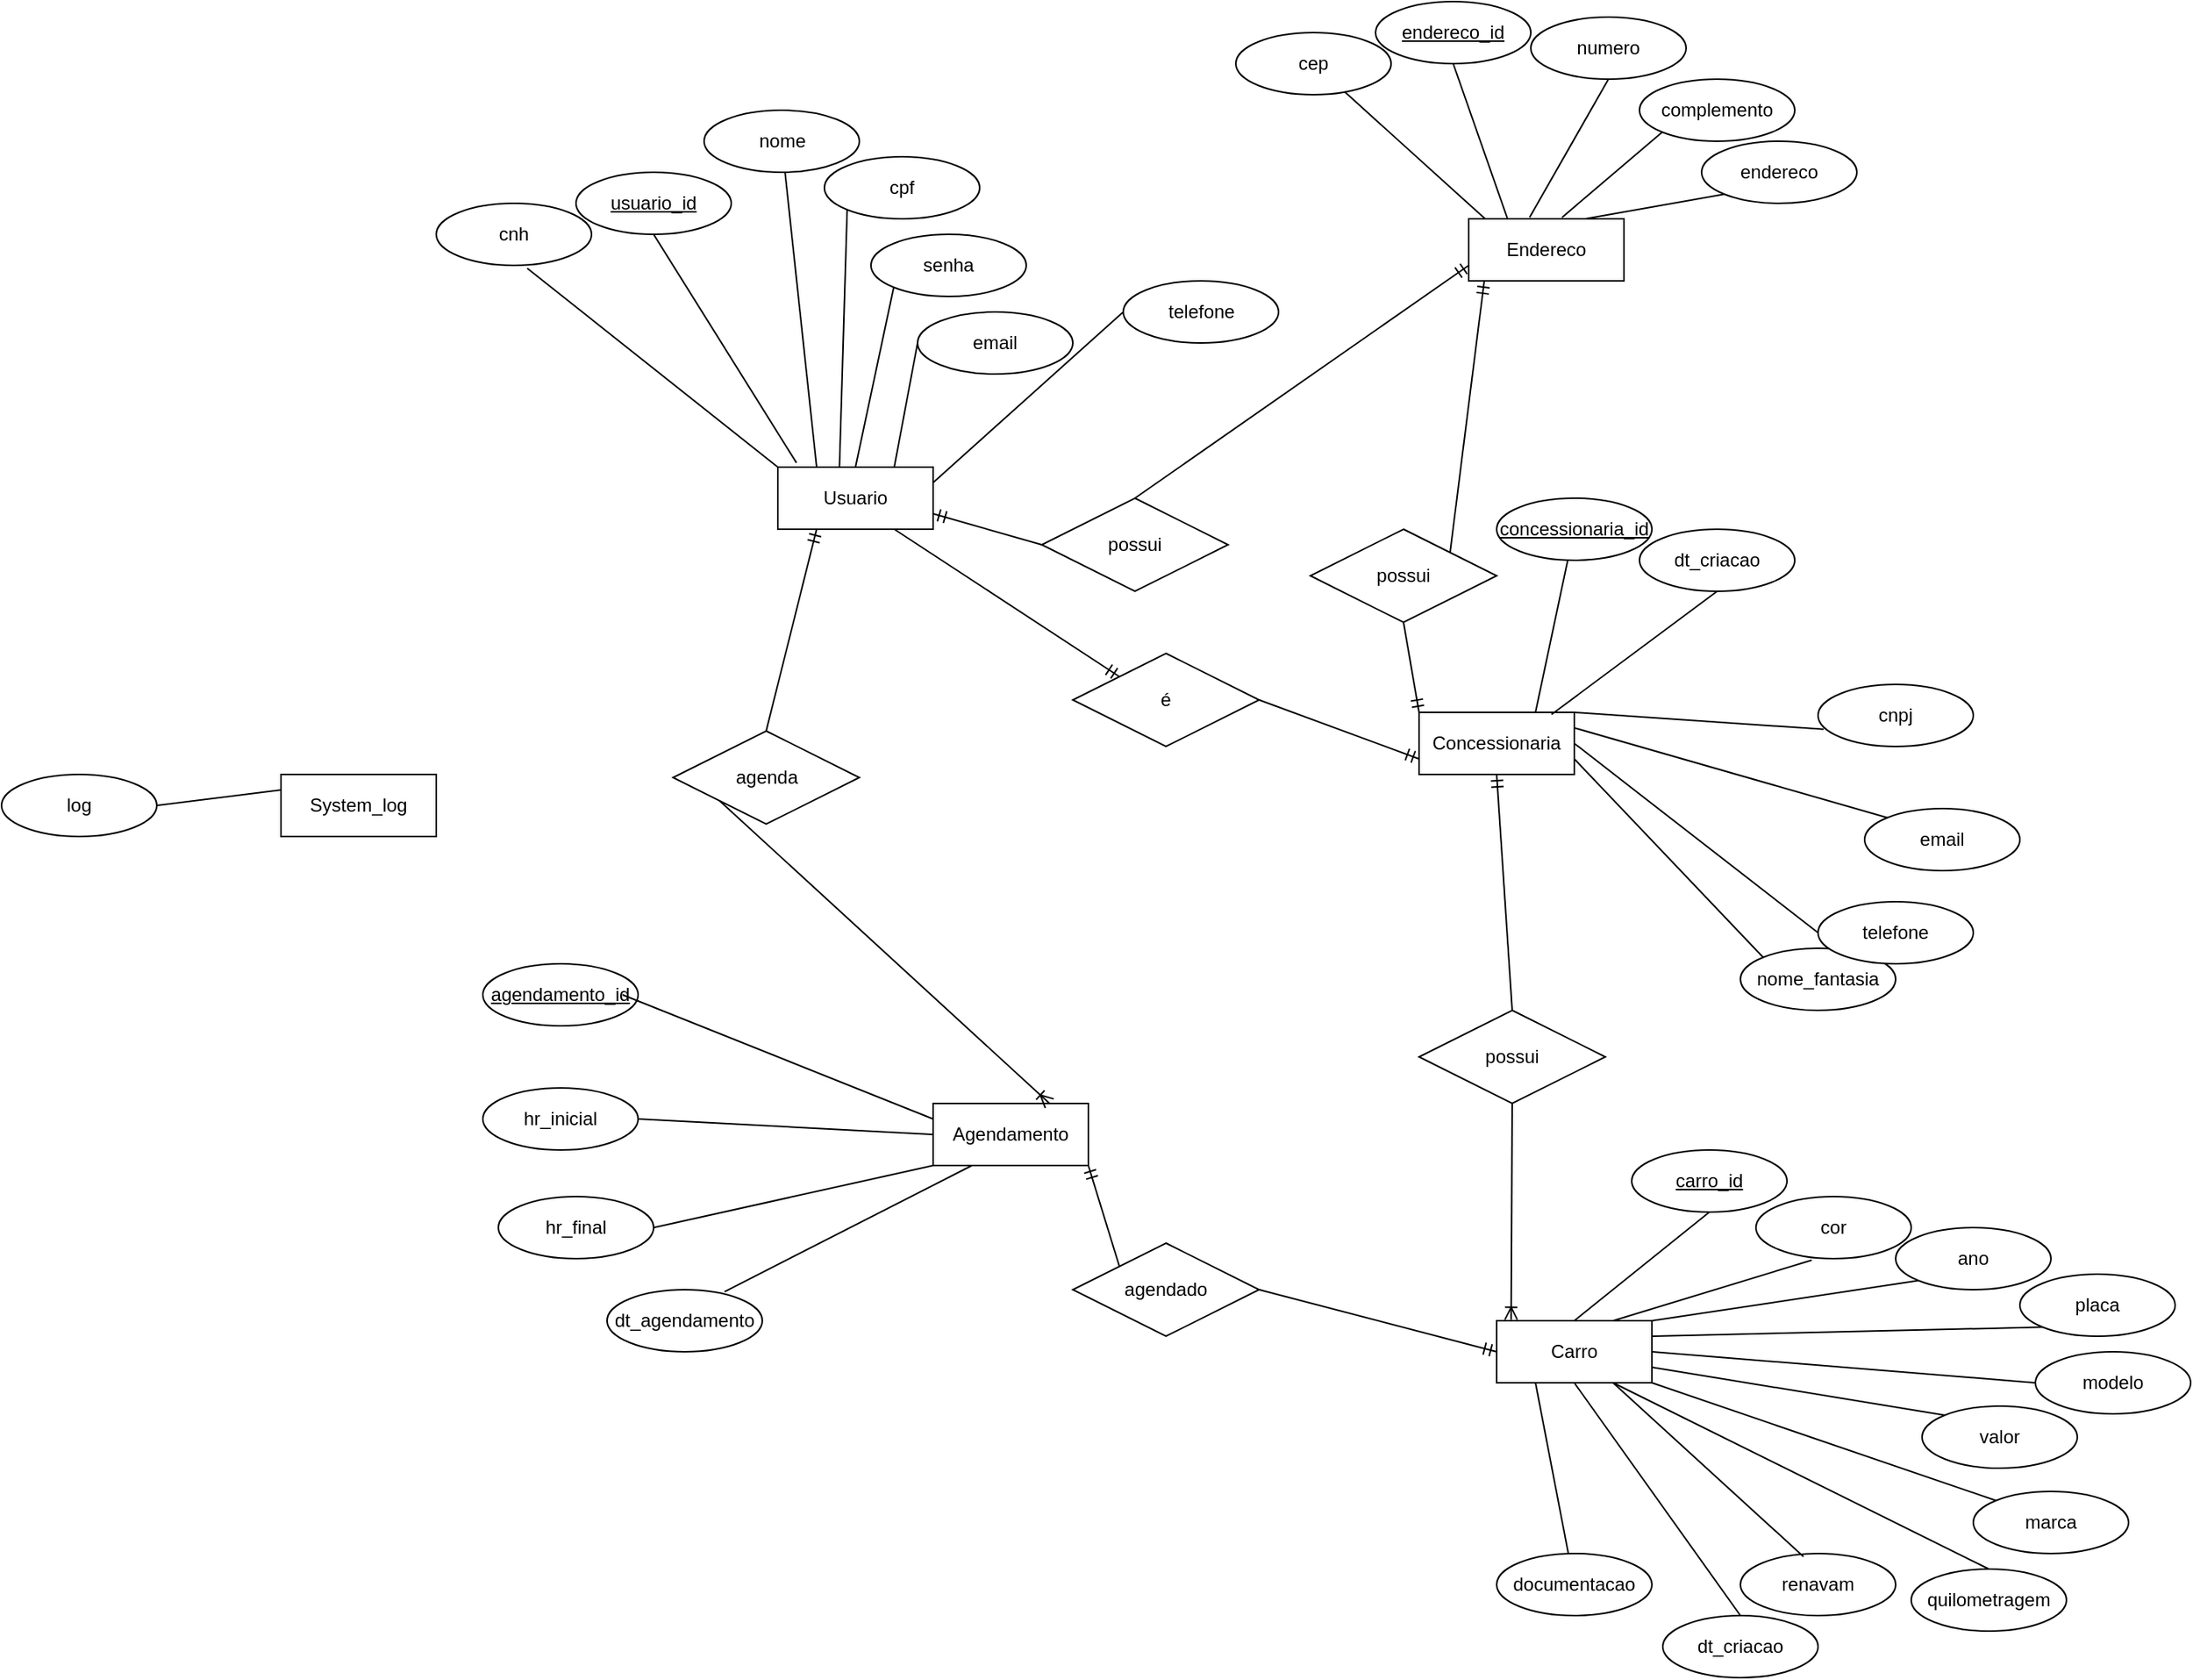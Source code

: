 <mxfile version="20.6.0" type="device"><diagram id="R2lEEEUBdFMjLlhIrx00" name="Page-1"><mxGraphModel dx="1585" dy="468" grid="1" gridSize="10" guides="1" tooltips="1" connect="1" arrows="1" fold="1" page="1" pageScale="1" pageWidth="850" pageHeight="1100" math="0" shadow="0" extFonts="Permanent Marker^https://fonts.googleapis.com/css?family=Permanent+Marker"><root><mxCell id="0"/><mxCell id="1" parent="0"/><mxCell id="4jrEsffcWYdjDe-L3MIF-4" value="endereco_id" style="ellipse;whiteSpace=wrap;html=1;align=center;fontStyle=4;" parent="1" vertex="1"><mxGeometry x="315" y="20" width="100" height="40" as="geometry"/></mxCell><mxCell id="4jrEsffcWYdjDe-L3MIF-5" value="Endereco" style="whiteSpace=wrap;html=1;align=center;" parent="1" vertex="1"><mxGeometry x="375" y="160" width="100" height="40" as="geometry"/></mxCell><mxCell id="4jrEsffcWYdjDe-L3MIF-6" value="log" style="ellipse;whiteSpace=wrap;html=1;align=center;" parent="1" vertex="1"><mxGeometry x="-570" y="518" width="100" height="40" as="geometry"/></mxCell><mxCell id="4jrEsffcWYdjDe-L3MIF-7" value="endereco" style="ellipse;whiteSpace=wrap;html=1;align=center;" parent="1" vertex="1"><mxGeometry x="525" y="110" width="100" height="40" as="geometry"/></mxCell><mxCell id="4jrEsffcWYdjDe-L3MIF-8" value="complemento" style="ellipse;whiteSpace=wrap;html=1;align=center;" parent="1" vertex="1"><mxGeometry x="485" y="70" width="100" height="40" as="geometry"/></mxCell><mxCell id="4jrEsffcWYdjDe-L3MIF-9" value="numero" style="ellipse;whiteSpace=wrap;html=1;align=center;" parent="1" vertex="1"><mxGeometry x="415" y="30" width="100" height="40" as="geometry"/></mxCell><mxCell id="4jrEsffcWYdjDe-L3MIF-10" value="cep" style="ellipse;whiteSpace=wrap;html=1;align=center;" parent="1" vertex="1"><mxGeometry x="225" y="40" width="100" height="40" as="geometry"/></mxCell><mxCell id="4jrEsffcWYdjDe-L3MIF-14" value="Concessionaria" style="whiteSpace=wrap;html=1;align=center;" parent="1" vertex="1"><mxGeometry x="343" y="478" width="100" height="40" as="geometry"/></mxCell><mxCell id="4jrEsffcWYdjDe-L3MIF-15" value="Usuario" style="whiteSpace=wrap;html=1;align=center;" parent="1" vertex="1"><mxGeometry x="-70" y="320" width="100" height="40" as="geometry"/></mxCell><mxCell id="4jrEsffcWYdjDe-L3MIF-16" value="System_log" style="whiteSpace=wrap;html=1;align=center;" parent="1" vertex="1"><mxGeometry x="-390" y="518" width="100" height="40" as="geometry"/></mxCell><mxCell id="4jrEsffcWYdjDe-L3MIF-18" value="cnpj" style="ellipse;whiteSpace=wrap;html=1;align=center;" parent="1" vertex="1"><mxGeometry x="600" y="460" width="100" height="40" as="geometry"/></mxCell><mxCell id="4jrEsffcWYdjDe-L3MIF-19" value="dt_criacao" style="ellipse;whiteSpace=wrap;html=1;align=center;" parent="1" vertex="1"><mxGeometry x="485" y="360" width="100" height="40" as="geometry"/></mxCell><mxCell id="4jrEsffcWYdjDe-L3MIF-20" value="nome" style="ellipse;whiteSpace=wrap;html=1;align=center;" parent="1" vertex="1"><mxGeometry x="-117.5" y="90" width="100" height="40" as="geometry"/></mxCell><mxCell id="4jrEsffcWYdjDe-L3MIF-21" value="cpf" style="ellipse;whiteSpace=wrap;html=1;align=center;" parent="1" vertex="1"><mxGeometry x="-40" y="120" width="100" height="40" as="geometry"/></mxCell><mxCell id="4jrEsffcWYdjDe-L3MIF-22" value="cnh" style="ellipse;whiteSpace=wrap;html=1;align=center;" parent="1" vertex="1"><mxGeometry x="-290" y="150" width="100" height="40" as="geometry"/></mxCell><mxCell id="4jrEsffcWYdjDe-L3MIF-23" value="email" style="ellipse;whiteSpace=wrap;html=1;align=center;" parent="1" vertex="1"><mxGeometry x="20" y="220" width="100" height="40" as="geometry"/></mxCell><mxCell id="4jrEsffcWYdjDe-L3MIF-24" value="telefone" style="ellipse;whiteSpace=wrap;html=1;align=center;" parent="1" vertex="1"><mxGeometry x="152.5" y="200" width="100" height="40" as="geometry"/></mxCell><mxCell id="4jrEsffcWYdjDe-L3MIF-25" value="usuario_id" style="ellipse;whiteSpace=wrap;html=1;align=center;fontStyle=4;" parent="1" vertex="1"><mxGeometry x="-200" y="130" width="100" height="40" as="geometry"/></mxCell><mxCell id="4jrEsffcWYdjDe-L3MIF-26" value="senha" style="ellipse;whiteSpace=wrap;html=1;align=center;" parent="1" vertex="1"><mxGeometry x="-10" y="170" width="100" height="40" as="geometry"/></mxCell><mxCell id="4jrEsffcWYdjDe-L3MIF-27" value="concessionaria_id" style="ellipse;whiteSpace=wrap;html=1;align=center;fontStyle=4;" parent="1" vertex="1"><mxGeometry x="393" y="340" width="100" height="40" as="geometry"/></mxCell><mxCell id="4jrEsffcWYdjDe-L3MIF-28" value="email" style="ellipse;whiteSpace=wrap;html=1;align=center;" parent="1" vertex="1"><mxGeometry x="630" y="540" width="100" height="40" as="geometry"/></mxCell><mxCell id="4jrEsffcWYdjDe-L3MIF-29" value="nome_fantasia" style="ellipse;whiteSpace=wrap;html=1;align=center;" parent="1" vertex="1"><mxGeometry x="550" y="630" width="100" height="40" as="geometry"/></mxCell><mxCell id="4jrEsffcWYdjDe-L3MIF-30" value="telefone" style="ellipse;whiteSpace=wrap;html=1;align=center;" parent="1" vertex="1"><mxGeometry x="600" y="600" width="100" height="40" as="geometry"/></mxCell><mxCell id="4jrEsffcWYdjDe-L3MIF-31" value="Agendamento" style="whiteSpace=wrap;html=1;align=center;" parent="1" vertex="1"><mxGeometry x="30" y="730" width="100" height="40" as="geometry"/></mxCell><mxCell id="4jrEsffcWYdjDe-L3MIF-32" value="Carro" style="whiteSpace=wrap;html=1;align=center;" parent="1" vertex="1"><mxGeometry x="393" y="870" width="100" height="40" as="geometry"/></mxCell><mxCell id="4jrEsffcWYdjDe-L3MIF-33" value="carro_id" style="ellipse;whiteSpace=wrap;html=1;align=center;fontStyle=4;" parent="1" vertex="1"><mxGeometry x="480" y="760" width="100" height="40" as="geometry"/></mxCell><mxCell id="4jrEsffcWYdjDe-L3MIF-34" value="modelo" style="ellipse;whiteSpace=wrap;html=1;align=center;" parent="1" vertex="1"><mxGeometry x="740" y="890" width="100" height="40" as="geometry"/></mxCell><mxCell id="4jrEsffcWYdjDe-L3MIF-35" value="cor" style="ellipse;whiteSpace=wrap;html=1;align=center;" parent="1" vertex="1"><mxGeometry x="560" y="790" width="100" height="40" as="geometry"/></mxCell><mxCell id="4jrEsffcWYdjDe-L3MIF-36" value="dt_criacao" style="ellipse;whiteSpace=wrap;html=1;align=center;" parent="1" vertex="1"><mxGeometry x="500" y="1060" width="100" height="40" as="geometry"/></mxCell><mxCell id="4jrEsffcWYdjDe-L3MIF-37" value="ano" style="ellipse;whiteSpace=wrap;html=1;align=center;" parent="1" vertex="1"><mxGeometry x="650" y="810" width="100" height="40" as="geometry"/></mxCell><mxCell id="4jrEsffcWYdjDe-L3MIF-38" value="documentacao" style="ellipse;whiteSpace=wrap;html=1;align=center;" parent="1" vertex="1"><mxGeometry x="393" y="1020" width="100" height="40" as="geometry"/></mxCell><mxCell id="4jrEsffcWYdjDe-L3MIF-39" value="marca" style="ellipse;whiteSpace=wrap;html=1;align=center;" parent="1" vertex="1"><mxGeometry x="700" y="980" width="100" height="40" as="geometry"/></mxCell><mxCell id="4jrEsffcWYdjDe-L3MIF-40" value="placa" style="ellipse;whiteSpace=wrap;html=1;align=center;" parent="1" vertex="1"><mxGeometry x="730" y="840" width="100" height="40" as="geometry"/></mxCell><mxCell id="4jrEsffcWYdjDe-L3MIF-41" value="quilometragem" style="ellipse;whiteSpace=wrap;html=1;align=center;" parent="1" vertex="1"><mxGeometry x="660" y="1030" width="100" height="40" as="geometry"/></mxCell><mxCell id="4jrEsffcWYdjDe-L3MIF-42" value="renavam" style="ellipse;whiteSpace=wrap;html=1;align=center;" parent="1" vertex="1"><mxGeometry x="550" y="1020" width="100" height="40" as="geometry"/></mxCell><mxCell id="4jrEsffcWYdjDe-L3MIF-43" value="valor" style="ellipse;whiteSpace=wrap;html=1;align=center;" parent="1" vertex="1"><mxGeometry x="667" y="925" width="100" height="40" as="geometry"/></mxCell><mxCell id="4jrEsffcWYdjDe-L3MIF-44" value="agendamento_id" style="ellipse;whiteSpace=wrap;html=1;align=center;fontStyle=4;" parent="1" vertex="1"><mxGeometry x="-260" y="640" width="100" height="40" as="geometry"/></mxCell><mxCell id="4jrEsffcWYdjDe-L3MIF-45" value="hr_inicial" style="ellipse;whiteSpace=wrap;html=1;align=center;" parent="1" vertex="1"><mxGeometry x="-260" y="720" width="100" height="40" as="geometry"/></mxCell><mxCell id="4jrEsffcWYdjDe-L3MIF-47" value="hr_final" style="ellipse;whiteSpace=wrap;html=1;align=center;" parent="1" vertex="1"><mxGeometry x="-250" y="790" width="100" height="40" as="geometry"/></mxCell><mxCell id="4jrEsffcWYdjDe-L3MIF-48" value="dt_agendamento" style="ellipse;whiteSpace=wrap;html=1;align=center;" parent="1" vertex="1"><mxGeometry x="-180" y="850" width="100" height="40" as="geometry"/></mxCell><mxCell id="4jrEsffcWYdjDe-L3MIF-53" value="" style="endArrow=none;html=1;rounded=0;exitX=0;exitY=0.25;exitDx=0;exitDy=0;" parent="1" source="4jrEsffcWYdjDe-L3MIF-31" edge="1"><mxGeometry width="50" height="50" relative="1" as="geometry"><mxPoint x="-110" y="650" as="sourcePoint"/><mxPoint x="-170" y="660" as="targetPoint"/></mxGeometry></mxCell><mxCell id="4jrEsffcWYdjDe-L3MIF-54" value="" style="endArrow=none;html=1;rounded=0;entryX=0;entryY=0.5;entryDx=0;entryDy=0;exitX=1;exitY=0.5;exitDx=0;exitDy=0;" parent="1" source="4jrEsffcWYdjDe-L3MIF-45" target="4jrEsffcWYdjDe-L3MIF-31" edge="1"><mxGeometry width="50" height="50" relative="1" as="geometry"><mxPoint x="5" y="670" as="sourcePoint"/><mxPoint x="-73.7" y="712.92" as="targetPoint"/></mxGeometry></mxCell><mxCell id="4jrEsffcWYdjDe-L3MIF-55" value="" style="endArrow=none;html=1;rounded=0;entryX=0;entryY=1;entryDx=0;entryDy=0;exitX=1;exitY=0.5;exitDx=0;exitDy=0;" parent="1" source="4jrEsffcWYdjDe-L3MIF-47" target="4jrEsffcWYdjDe-L3MIF-31" edge="1"><mxGeometry width="50" height="50" relative="1" as="geometry"><mxPoint x="15" y="680" as="sourcePoint"/><mxPoint x="-63.7" y="722.92" as="targetPoint"/></mxGeometry></mxCell><mxCell id="4jrEsffcWYdjDe-L3MIF-56" value="" style="endArrow=none;html=1;rounded=0;entryX=0.25;entryY=1;entryDx=0;entryDy=0;exitX=0.757;exitY=0.032;exitDx=0;exitDy=0;exitPerimeter=0;" parent="1" source="4jrEsffcWYdjDe-L3MIF-48" target="4jrEsffcWYdjDe-L3MIF-31" edge="1"><mxGeometry width="50" height="50" relative="1" as="geometry"><mxPoint x="25" y="690" as="sourcePoint"/><mxPoint x="-53.7" y="732.92" as="targetPoint"/></mxGeometry></mxCell><mxCell id="4jrEsffcWYdjDe-L3MIF-58" value="" style="endArrow=none;html=1;rounded=0;exitX=0.701;exitY=0.954;exitDx=0;exitDy=0;exitPerimeter=0;entryX=0.106;entryY=0.001;entryDx=0;entryDy=0;entryPerimeter=0;" parent="1" source="4jrEsffcWYdjDe-L3MIF-10" target="4jrEsffcWYdjDe-L3MIF-5" edge="1"><mxGeometry width="50" height="50" relative="1" as="geometry"><mxPoint x="445" y="300" as="sourcePoint"/><mxPoint x="395" y="170" as="targetPoint"/></mxGeometry></mxCell><mxCell id="4jrEsffcWYdjDe-L3MIF-59" value="" style="endArrow=none;html=1;rounded=0;exitX=0.75;exitY=0;exitDx=0;exitDy=0;entryX=0;entryY=1;entryDx=0;entryDy=0;" parent="1" source="4jrEsffcWYdjDe-L3MIF-5" target="4jrEsffcWYdjDe-L3MIF-7" edge="1"><mxGeometry width="50" height="50" relative="1" as="geometry"><mxPoint x="440.1" y="268.16" as="sourcePoint"/><mxPoint x="545" y="350" as="targetPoint"/></mxGeometry></mxCell><mxCell id="4jrEsffcWYdjDe-L3MIF-60" value="" style="endArrow=none;html=1;rounded=0;exitX=0.5;exitY=1;exitDx=0;exitDy=0;entryX=0.25;entryY=0;entryDx=0;entryDy=0;" parent="1" source="4jrEsffcWYdjDe-L3MIF-4" target="4jrEsffcWYdjDe-L3MIF-5" edge="1"><mxGeometry width="50" height="50" relative="1" as="geometry"><mxPoint x="340.1" y="39.08" as="sourcePoint"/><mxPoint x="445" y="120.92" as="targetPoint"/></mxGeometry></mxCell><mxCell id="4jrEsffcWYdjDe-L3MIF-61" value="" style="endArrow=none;html=1;rounded=0;exitX=0.5;exitY=1;exitDx=0;exitDy=0;entryX=0.392;entryY=-0.023;entryDx=0;entryDy=0;entryPerimeter=0;" parent="1" source="4jrEsffcWYdjDe-L3MIF-9" target="4jrEsffcWYdjDe-L3MIF-5" edge="1"><mxGeometry width="50" height="50" relative="1" as="geometry"><mxPoint x="360.1" y="-31.84" as="sourcePoint"/><mxPoint x="465" y="50" as="targetPoint"/></mxGeometry></mxCell><mxCell id="4jrEsffcWYdjDe-L3MIF-62" value="" style="endArrow=none;html=1;rounded=0;exitX=0;exitY=1;exitDx=0;exitDy=0;entryX=0.601;entryY=-0.023;entryDx=0;entryDy=0;entryPerimeter=0;" parent="1" source="4jrEsffcWYdjDe-L3MIF-8" target="4jrEsffcWYdjDe-L3MIF-5" edge="1"><mxGeometry width="50" height="50" relative="1" as="geometry"><mxPoint x="450.1" y="278.16" as="sourcePoint"/><mxPoint x="555" y="360" as="targetPoint"/></mxGeometry></mxCell><mxCell id="4jrEsffcWYdjDe-L3MIF-65" value="" style="endArrow=none;html=1;rounded=0;exitX=1;exitY=0.5;exitDx=0;exitDy=0;entryX=0;entryY=0.25;entryDx=0;entryDy=0;" parent="1" source="4jrEsffcWYdjDe-L3MIF-6" target="4jrEsffcWYdjDe-L3MIF-16" edge="1"><mxGeometry width="50" height="50" relative="1" as="geometry"><mxPoint x="-534.645" y="323.858" as="sourcePoint"/><mxPoint x="-430" y="308" as="targetPoint"/></mxGeometry></mxCell><mxCell id="4jrEsffcWYdjDe-L3MIF-66" value="" style="endArrow=none;html=1;rounded=0;exitX=0.5;exitY=1;exitDx=0;exitDy=0;entryX=0.12;entryY=-0.07;entryDx=0;entryDy=0;entryPerimeter=0;" parent="1" source="4jrEsffcWYdjDe-L3MIF-25" target="4jrEsffcWYdjDe-L3MIF-15" edge="1"><mxGeometry width="50" height="50" relative="1" as="geometry"><mxPoint x="-302.5" y="240" as="sourcePoint"/><mxPoint x="-212.855" y="224.142" as="targetPoint"/></mxGeometry></mxCell><mxCell id="4jrEsffcWYdjDe-L3MIF-67" value="" style="endArrow=none;html=1;rounded=0;entryX=0.25;entryY=0;entryDx=0;entryDy=0;" parent="1" source="4jrEsffcWYdjDe-L3MIF-20" target="4jrEsffcWYdjDe-L3MIF-15" edge="1"><mxGeometry width="50" height="50" relative="1" as="geometry"><mxPoint x="-17.5" y="190" as="sourcePoint"/><mxPoint x="12.5" y="260" as="targetPoint"/></mxGeometry></mxCell><mxCell id="4jrEsffcWYdjDe-L3MIF-68" value="" style="endArrow=none;html=1;rounded=0;exitX=0.397;exitY=-0.011;exitDx=0;exitDy=0;entryX=0;entryY=1;entryDx=0;entryDy=0;exitPerimeter=0;" parent="1" source="4jrEsffcWYdjDe-L3MIF-15" target="4jrEsffcWYdjDe-L3MIF-21" edge="1"><mxGeometry width="50" height="50" relative="1" as="geometry"><mxPoint x="122.5" y="156.4" as="sourcePoint"/><mxPoint x="159.5" y="243.6" as="targetPoint"/></mxGeometry></mxCell><mxCell id="4jrEsffcWYdjDe-L3MIF-69" value="" style="endArrow=none;html=1;rounded=0;exitX=0;exitY=1;exitDx=0;exitDy=0;entryX=0.5;entryY=0;entryDx=0;entryDy=0;" parent="1" source="4jrEsffcWYdjDe-L3MIF-26" target="4jrEsffcWYdjDe-L3MIF-15" edge="1"><mxGeometry width="50" height="50" relative="1" as="geometry"><mxPoint x="-12.5" y="210" as="sourcePoint"/><mxPoint x="24.5" y="297.2" as="targetPoint"/></mxGeometry></mxCell><mxCell id="4jrEsffcWYdjDe-L3MIF-75" value="" style="endArrow=none;html=1;rounded=0;exitX=0;exitY=0.5;exitDx=0;exitDy=0;entryX=0.75;entryY=0;entryDx=0;entryDy=0;" parent="1" source="4jrEsffcWYdjDe-L3MIF-23" target="4jrEsffcWYdjDe-L3MIF-15" edge="1"><mxGeometry width="50" height="50" relative="1" as="geometry"><mxPoint x="117.145" y="204.142" as="sourcePoint"/><mxPoint x="42.5" y="280" as="targetPoint"/></mxGeometry></mxCell><mxCell id="4jrEsffcWYdjDe-L3MIF-76" value="" style="endArrow=none;html=1;rounded=0;exitX=0;exitY=0.5;exitDx=0;exitDy=0;entryX=1;entryY=0.25;entryDx=0;entryDy=0;" parent="1" source="4jrEsffcWYdjDe-L3MIF-24" target="4jrEsffcWYdjDe-L3MIF-15" edge="1"><mxGeometry width="50" height="50" relative="1" as="geometry"><mxPoint x="132.5" y="240" as="sourcePoint"/><mxPoint x="67.5" y="280" as="targetPoint"/></mxGeometry></mxCell><mxCell id="4jrEsffcWYdjDe-L3MIF-77" value="" style="endArrow=none;html=1;rounded=0;exitX=0.586;exitY=1.046;exitDx=0;exitDy=0;entryX=0;entryY=0;entryDx=0;entryDy=0;exitPerimeter=0;" parent="1" source="4jrEsffcWYdjDe-L3MIF-22" target="4jrEsffcWYdjDe-L3MIF-15" edge="1"><mxGeometry width="50" height="50" relative="1" as="geometry"><mxPoint x="142.5" y="250" as="sourcePoint"/><mxPoint x="77.5" y="290" as="targetPoint"/></mxGeometry></mxCell><mxCell id="4jrEsffcWYdjDe-L3MIF-78" value="" style="endArrow=none;html=1;rounded=0;exitX=0.75;exitY=0;exitDx=0;exitDy=0;" parent="1" source="4jrEsffcWYdjDe-L3MIF-14" target="4jrEsffcWYdjDe-L3MIF-27" edge="1"><mxGeometry width="50" height="50" relative="1" as="geometry"><mxPoint x="603" y="308" as="sourcePoint"/><mxPoint x="433" y="428" as="targetPoint"/></mxGeometry></mxCell><mxCell id="4jrEsffcWYdjDe-L3MIF-79" value="" style="endArrow=none;html=1;rounded=0;exitX=0.853;exitY=0.034;exitDx=0;exitDy=0;entryX=0.5;entryY=1;entryDx=0;entryDy=0;exitPerimeter=0;" parent="1" source="4jrEsffcWYdjDe-L3MIF-14" target="4jrEsffcWYdjDe-L3MIF-19" edge="1"><mxGeometry width="50" height="50" relative="1" as="geometry"><mxPoint x="403" y="488" as="sourcePoint"/><mxPoint x="473.0" y="428" as="targetPoint"/></mxGeometry></mxCell><mxCell id="4jrEsffcWYdjDe-L3MIF-80" value="" style="endArrow=none;html=1;rounded=0;exitX=1;exitY=0.5;exitDx=0;exitDy=0;entryX=0;entryY=0.5;entryDx=0;entryDy=0;" parent="1" source="4jrEsffcWYdjDe-L3MIF-14" target="4jrEsffcWYdjDe-L3MIF-30" edge="1"><mxGeometry width="50" height="50" relative="1" as="geometry"><mxPoint x="413" y="498" as="sourcePoint"/><mxPoint x="483.0" y="438" as="targetPoint"/></mxGeometry></mxCell><mxCell id="4jrEsffcWYdjDe-L3MIF-81" value="" style="endArrow=none;html=1;rounded=0;exitX=1;exitY=0.75;exitDx=0;exitDy=0;entryX=0;entryY=0;entryDx=0;entryDy=0;" parent="1" source="4jrEsffcWYdjDe-L3MIF-14" target="4jrEsffcWYdjDe-L3MIF-29" edge="1"><mxGeometry width="50" height="50" relative="1" as="geometry"><mxPoint x="423" y="508" as="sourcePoint"/><mxPoint x="493.0" y="448" as="targetPoint"/></mxGeometry></mxCell><mxCell id="4jrEsffcWYdjDe-L3MIF-84" value="" style="endArrow=none;html=1;rounded=0;exitX=1;exitY=0;exitDx=0;exitDy=0;entryX=0.036;entryY=0.723;entryDx=0;entryDy=0;entryPerimeter=0;" parent="1" source="4jrEsffcWYdjDe-L3MIF-14" target="4jrEsffcWYdjDe-L3MIF-18" edge="1"><mxGeometry width="50" height="50" relative="1" as="geometry"><mxPoint x="403" y="488" as="sourcePoint"/><mxPoint x="473" y="418" as="targetPoint"/></mxGeometry></mxCell><mxCell id="4jrEsffcWYdjDe-L3MIF-85" value="" style="endArrow=none;html=1;rounded=0;entryX=0;entryY=0;entryDx=0;entryDy=0;exitX=1;exitY=0.25;exitDx=0;exitDy=0;" parent="1" source="4jrEsffcWYdjDe-L3MIF-14" target="4jrEsffcWYdjDe-L3MIF-28" edge="1"><mxGeometry width="50" height="50" relative="1" as="geometry"><mxPoint x="450" y="490" as="sourcePoint"/><mxPoint x="483" y="428" as="targetPoint"/></mxGeometry></mxCell><mxCell id="4jrEsffcWYdjDe-L3MIF-86" value="" style="endArrow=none;html=1;rounded=0;exitX=0.5;exitY=0;exitDx=0;exitDy=0;entryX=0.5;entryY=1;entryDx=0;entryDy=0;" parent="1" source="4jrEsffcWYdjDe-L3MIF-32" target="4jrEsffcWYdjDe-L3MIF-33" edge="1"><mxGeometry width="50" height="50" relative="1" as="geometry"><mxPoint x="680" y="670" as="sourcePoint"/><mxPoint x="754.645" y="735.858" as="targetPoint"/></mxGeometry></mxCell><mxCell id="4jrEsffcWYdjDe-L3MIF-87" value="" style="endArrow=none;html=1;rounded=0;exitX=0.75;exitY=0;exitDx=0;exitDy=0;entryX=0.359;entryY=1.025;entryDx=0;entryDy=0;entryPerimeter=0;" parent="1" source="4jrEsffcWYdjDe-L3MIF-32" target="4jrEsffcWYdjDe-L3MIF-35" edge="1"><mxGeometry width="50" height="50" relative="1" as="geometry"><mxPoint x="550" y="870" as="sourcePoint"/><mxPoint x="584.9" y="832.92" as="targetPoint"/></mxGeometry></mxCell><mxCell id="4jrEsffcWYdjDe-L3MIF-88" value="" style="endArrow=none;html=1;rounded=0;exitX=1;exitY=0;exitDx=0;exitDy=0;entryX=0;entryY=1;entryDx=0;entryDy=0;" parent="1" source="4jrEsffcWYdjDe-L3MIF-32" target="4jrEsffcWYdjDe-L3MIF-37" edge="1"><mxGeometry width="50" height="50" relative="1" as="geometry"><mxPoint x="560" y="880" as="sourcePoint"/><mxPoint x="594.9" y="842.92" as="targetPoint"/></mxGeometry></mxCell><mxCell id="4jrEsffcWYdjDe-L3MIF-89" value="" style="endArrow=none;html=1;rounded=0;exitX=1;exitY=0.25;exitDx=0;exitDy=0;entryX=0;entryY=1;entryDx=0;entryDy=0;" parent="1" source="4jrEsffcWYdjDe-L3MIF-32" target="4jrEsffcWYdjDe-L3MIF-40" edge="1"><mxGeometry width="50" height="50" relative="1" as="geometry"><mxPoint x="570" y="890" as="sourcePoint"/><mxPoint x="604.9" y="852.92" as="targetPoint"/></mxGeometry></mxCell><mxCell id="4jrEsffcWYdjDe-L3MIF-90" value="" style="endArrow=none;html=1;rounded=0;exitX=1;exitY=0.5;exitDx=0;exitDy=0;entryX=0;entryY=0.5;entryDx=0;entryDy=0;" parent="1" source="4jrEsffcWYdjDe-L3MIF-32" target="4jrEsffcWYdjDe-L3MIF-34" edge="1"><mxGeometry width="50" height="50" relative="1" as="geometry"><mxPoint x="580" y="900" as="sourcePoint"/><mxPoint x="614.9" y="862.92" as="targetPoint"/></mxGeometry></mxCell><mxCell id="4jrEsffcWYdjDe-L3MIF-91" value="" style="endArrow=none;html=1;rounded=0;exitX=0;exitY=0;exitDx=0;exitDy=0;entryX=1;entryY=0.75;entryDx=0;entryDy=0;" parent="1" source="4jrEsffcWYdjDe-L3MIF-43" target="4jrEsffcWYdjDe-L3MIF-32" edge="1"><mxGeometry width="50" height="50" relative="1" as="geometry"><mxPoint x="590" y="910" as="sourcePoint"/><mxPoint x="624.9" y="872.92" as="targetPoint"/></mxGeometry></mxCell><mxCell id="4jrEsffcWYdjDe-L3MIF-93" value="" style="endArrow=none;html=1;rounded=0;exitX=0;exitY=0;exitDx=0;exitDy=0;entryX=1;entryY=1;entryDx=0;entryDy=0;" parent="1" source="4jrEsffcWYdjDe-L3MIF-39" target="4jrEsffcWYdjDe-L3MIF-32" edge="1"><mxGeometry width="50" height="50" relative="1" as="geometry"><mxPoint x="724.645" y="935.858" as="sourcePoint"/><mxPoint x="600" y="900" as="targetPoint"/></mxGeometry></mxCell><mxCell id="4jrEsffcWYdjDe-L3MIF-94" value="" style="endArrow=none;html=1;rounded=0;exitX=0.75;exitY=1;exitDx=0;exitDy=0;entryX=0.5;entryY=0;entryDx=0;entryDy=0;" parent="1" source="4jrEsffcWYdjDe-L3MIF-32" target="4jrEsffcWYdjDe-L3MIF-41" edge="1"><mxGeometry width="50" height="50" relative="1" as="geometry"><mxPoint x="600" y="880" as="sourcePoint"/><mxPoint x="764.645" y="864.142" as="targetPoint"/></mxGeometry></mxCell><mxCell id="4jrEsffcWYdjDe-L3MIF-95" value="" style="endArrow=none;html=1;rounded=0;exitX=0.5;exitY=1;exitDx=0;exitDy=0;entryX=0.5;entryY=0;entryDx=0;entryDy=0;" parent="1" source="4jrEsffcWYdjDe-L3MIF-32" target="4jrEsffcWYdjDe-L3MIF-36" edge="1"><mxGeometry width="50" height="50" relative="1" as="geometry"><mxPoint x="575" y="910" as="sourcePoint"/><mxPoint x="670" y="1030" as="targetPoint"/></mxGeometry></mxCell><mxCell id="4jrEsffcWYdjDe-L3MIF-96" value="" style="endArrow=none;html=1;rounded=0;exitX=0.75;exitY=1;exitDx=0;exitDy=0;entryX=0.406;entryY=0.049;entryDx=0;entryDy=0;entryPerimeter=0;" parent="1" source="4jrEsffcWYdjDe-L3MIF-32" target="4jrEsffcWYdjDe-L3MIF-42" edge="1"><mxGeometry width="50" height="50" relative="1" as="geometry"><mxPoint x="550" y="910" as="sourcePoint"/><mxPoint x="590" y="1060" as="targetPoint"/></mxGeometry></mxCell><mxCell id="4jrEsffcWYdjDe-L3MIF-97" value="" style="endArrow=none;html=1;rounded=0;exitX=0.25;exitY=1;exitDx=0;exitDy=0;" parent="1" source="4jrEsffcWYdjDe-L3MIF-32" target="4jrEsffcWYdjDe-L3MIF-38" edge="1"><mxGeometry width="50" height="50" relative="1" as="geometry"><mxPoint x="560" y="920" as="sourcePoint"/><mxPoint x="600" y="1070" as="targetPoint"/></mxGeometry></mxCell><mxCell id="4jrEsffcWYdjDe-L3MIF-98" value="agenda" style="shape=rhombus;perimeter=rhombusPerimeter;whiteSpace=wrap;html=1;align=center;" parent="1" vertex="1"><mxGeometry x="-137.5" y="490" width="120" height="60" as="geometry"/></mxCell><mxCell id="4jrEsffcWYdjDe-L3MIF-100" value="" style="fontSize=12;html=1;endArrow=ERoneToMany;rounded=0;entryX=0.75;entryY=0;entryDx=0;entryDy=0;exitX=0;exitY=1;exitDx=0;exitDy=0;" parent="1" source="4jrEsffcWYdjDe-L3MIF-98" target="4jrEsffcWYdjDe-L3MIF-31" edge="1"><mxGeometry width="100" height="100" relative="1" as="geometry"><mxPoint x="40" y="440" as="sourcePoint"/><mxPoint x="190" y="490" as="targetPoint"/></mxGeometry></mxCell><mxCell id="4jrEsffcWYdjDe-L3MIF-102" value="possui" style="shape=rhombus;perimeter=rhombusPerimeter;whiteSpace=wrap;html=1;align=center;" parent="1" vertex="1"><mxGeometry x="343" y="670" width="120" height="60" as="geometry"/></mxCell><mxCell id="4jrEsffcWYdjDe-L3MIF-103" value="" style="fontSize=12;html=1;endArrow=ERmandOne;rounded=0;entryX=0.25;entryY=1;entryDx=0;entryDy=0;exitX=0.5;exitY=0;exitDx=0;exitDy=0;" parent="1" source="4jrEsffcWYdjDe-L3MIF-98" target="4jrEsffcWYdjDe-L3MIF-15" edge="1"><mxGeometry width="100" height="100" relative="1" as="geometry"><mxPoint x="180" y="500" as="sourcePoint"/><mxPoint x="240" y="380" as="targetPoint"/></mxGeometry></mxCell><mxCell id="4jrEsffcWYdjDe-L3MIF-106" value="" style="fontSize=12;html=1;endArrow=ERmandOne;rounded=0;entryX=0.5;entryY=1;entryDx=0;entryDy=0;exitX=0.5;exitY=0;exitDx=0;exitDy=0;" parent="1" source="4jrEsffcWYdjDe-L3MIF-102" target="4jrEsffcWYdjDe-L3MIF-14" edge="1"><mxGeometry width="100" height="100" relative="1" as="geometry"><mxPoint x="90" y="400" as="sourcePoint"/><mxPoint x="193" y="300" as="targetPoint"/></mxGeometry></mxCell><mxCell id="4jrEsffcWYdjDe-L3MIF-107" value="" style="fontSize=12;html=1;endArrow=ERoneToMany;rounded=0;entryX=0.093;entryY=-0.017;entryDx=0;entryDy=0;exitX=0.5;exitY=1;exitDx=0;exitDy=0;entryPerimeter=0;" parent="1" source="4jrEsffcWYdjDe-L3MIF-102" target="4jrEsffcWYdjDe-L3MIF-32" edge="1"><mxGeometry width="100" height="100" relative="1" as="geometry"><mxPoint x="60" y="445" as="sourcePoint"/><mxPoint x="55" y="630" as="targetPoint"/></mxGeometry></mxCell><mxCell id="4jrEsffcWYdjDe-L3MIF-108" value="possui" style="shape=rhombus;perimeter=rhombusPerimeter;whiteSpace=wrap;html=1;align=center;" parent="1" vertex="1"><mxGeometry x="100" y="340" width="120" height="60" as="geometry"/></mxCell><mxCell id="4jrEsffcWYdjDe-L3MIF-110" value="" style="fontSize=12;html=1;endArrow=ERmandOne;rounded=0;entryX=0;entryY=0.75;entryDx=0;entryDy=0;exitX=0.5;exitY=0;exitDx=0;exitDy=0;" parent="1" source="4jrEsffcWYdjDe-L3MIF-108" target="4jrEsffcWYdjDe-L3MIF-5" edge="1"><mxGeometry width="100" height="100" relative="1" as="geometry"><mxPoint x="100" y="410" as="sourcePoint"/><mxPoint x="203.0" y="310" as="targetPoint"/></mxGeometry></mxCell><mxCell id="4jrEsffcWYdjDe-L3MIF-115" value="agendado" style="shape=rhombus;perimeter=rhombusPerimeter;whiteSpace=wrap;html=1;align=center;" parent="1" vertex="1"><mxGeometry x="120" y="820" width="120" height="60" as="geometry"/></mxCell><mxCell id="4jrEsffcWYdjDe-L3MIF-118" value="" style="fontSize=12;html=1;endArrow=ERmandOne;rounded=0;entryX=1;entryY=1;entryDx=0;entryDy=0;exitX=0;exitY=0;exitDx=0;exitDy=0;" parent="1" source="4jrEsffcWYdjDe-L3MIF-115" target="4jrEsffcWYdjDe-L3MIF-31" edge="1"><mxGeometry width="100" height="100" relative="1" as="geometry"><mxPoint x="30" y="340" as="sourcePoint"/><mxPoint x="193" y="290" as="targetPoint"/></mxGeometry></mxCell><mxCell id="4jrEsffcWYdjDe-L3MIF-119" value="" style="fontSize=12;html=1;endArrow=ERmandOne;rounded=0;entryX=0;entryY=0.5;entryDx=0;entryDy=0;exitX=1;exitY=0.5;exitDx=0;exitDy=0;" parent="1" source="4jrEsffcWYdjDe-L3MIF-115" target="4jrEsffcWYdjDe-L3MIF-32" edge="1"><mxGeometry width="100" height="100" relative="1" as="geometry"><mxPoint x="210" y="830" as="sourcePoint"/><mxPoint x="336" y="700" as="targetPoint"/></mxGeometry></mxCell><mxCell id="4jrEsffcWYdjDe-L3MIF-126" value="" style="fontSize=12;html=1;endArrow=ERmandOne;rounded=0;entryX=1;entryY=0.75;entryDx=0;entryDy=0;exitX=0;exitY=0.5;exitDx=0;exitDy=0;" parent="1" source="4jrEsffcWYdjDe-L3MIF-108" target="4jrEsffcWYdjDe-L3MIF-15" edge="1"><mxGeometry width="100" height="100" relative="1" as="geometry"><mxPoint x="170" y="350" as="sourcePoint"/><mxPoint x="385.0" y="200" as="targetPoint"/></mxGeometry></mxCell><mxCell id="4jrEsffcWYdjDe-L3MIF-127" value="possui" style="shape=rhombus;perimeter=rhombusPerimeter;whiteSpace=wrap;html=1;align=center;" parent="1" vertex="1"><mxGeometry x="273" y="360" width="120" height="60" as="geometry"/></mxCell><mxCell id="4jrEsffcWYdjDe-L3MIF-128" value="" style="fontSize=12;html=1;endArrow=ERmandOne;rounded=0;entryX=0;entryY=0.75;entryDx=0;entryDy=0;exitX=1;exitY=0;exitDx=0;exitDy=0;" parent="1" source="4jrEsffcWYdjDe-L3MIF-127" edge="1"><mxGeometry width="100" height="100" relative="1" as="geometry"><mxPoint x="170" y="350" as="sourcePoint"/><mxPoint x="385.0" y="200" as="targetPoint"/></mxGeometry></mxCell><mxCell id="4jrEsffcWYdjDe-L3MIF-131" value="" style="fontSize=12;html=1;endArrow=ERmandOne;rounded=0;entryX=0;entryY=0;entryDx=0;entryDy=0;exitX=0.5;exitY=1;exitDx=0;exitDy=0;" parent="1" source="4jrEsffcWYdjDe-L3MIF-127" target="4jrEsffcWYdjDe-L3MIF-14" edge="1"><mxGeometry width="100" height="100" relative="1" as="geometry"><mxPoint x="252.5" y="465" as="sourcePoint"/><mxPoint x="395.0" y="210" as="targetPoint"/></mxGeometry></mxCell><mxCell id="4jrEsffcWYdjDe-L3MIF-133" value="é" style="shape=rhombus;perimeter=rhombusPerimeter;whiteSpace=wrap;html=1;align=center;" parent="1" vertex="1"><mxGeometry x="120" y="440" width="120" height="60" as="geometry"/></mxCell><mxCell id="4jrEsffcWYdjDe-L3MIF-134" value="" style="fontSize=12;html=1;endArrow=ERmandOne;rounded=0;entryX=0;entryY=0;entryDx=0;entryDy=0;exitX=0.75;exitY=1;exitDx=0;exitDy=0;" parent="1" source="4jrEsffcWYdjDe-L3MIF-15" target="4jrEsffcWYdjDe-L3MIF-133" edge="1"><mxGeometry width="100" height="100" relative="1" as="geometry"><mxPoint x="50" y="390" as="sourcePoint"/><mxPoint x="40" y="360" as="targetPoint"/></mxGeometry></mxCell><mxCell id="4jrEsffcWYdjDe-L3MIF-135" value="" style="fontSize=12;html=1;endArrow=ERmandOne;rounded=0;exitX=1;exitY=0.5;exitDx=0;exitDy=0;entryX=0;entryY=0.75;entryDx=0;entryDy=0;" parent="1" source="4jrEsffcWYdjDe-L3MIF-133" target="4jrEsffcWYdjDe-L3MIF-14" edge="1"><mxGeometry width="100" height="100" relative="1" as="geometry"><mxPoint x="120" y="390" as="sourcePoint"/><mxPoint x="240" y="460" as="targetPoint"/></mxGeometry></mxCell></root></mxGraphModel></diagram></mxfile>